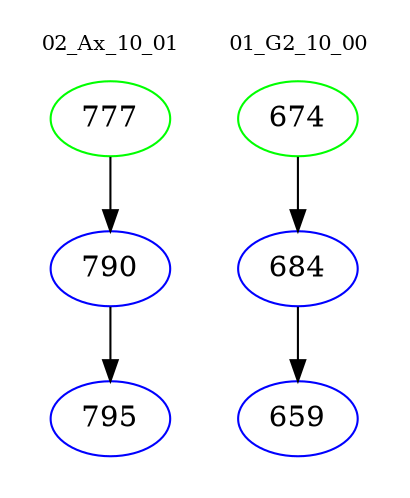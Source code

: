 digraph{
subgraph cluster_0 {
color = white
label = "02_Ax_10_01";
fontsize=10;
T0_777 [label="777", color="green"]
T0_777 -> T0_790 [color="black"]
T0_790 [label="790", color="blue"]
T0_790 -> T0_795 [color="black"]
T0_795 [label="795", color="blue"]
}
subgraph cluster_1 {
color = white
label = "01_G2_10_00";
fontsize=10;
T1_674 [label="674", color="green"]
T1_674 -> T1_684 [color="black"]
T1_684 [label="684", color="blue"]
T1_684 -> T1_659 [color="black"]
T1_659 [label="659", color="blue"]
}
}
